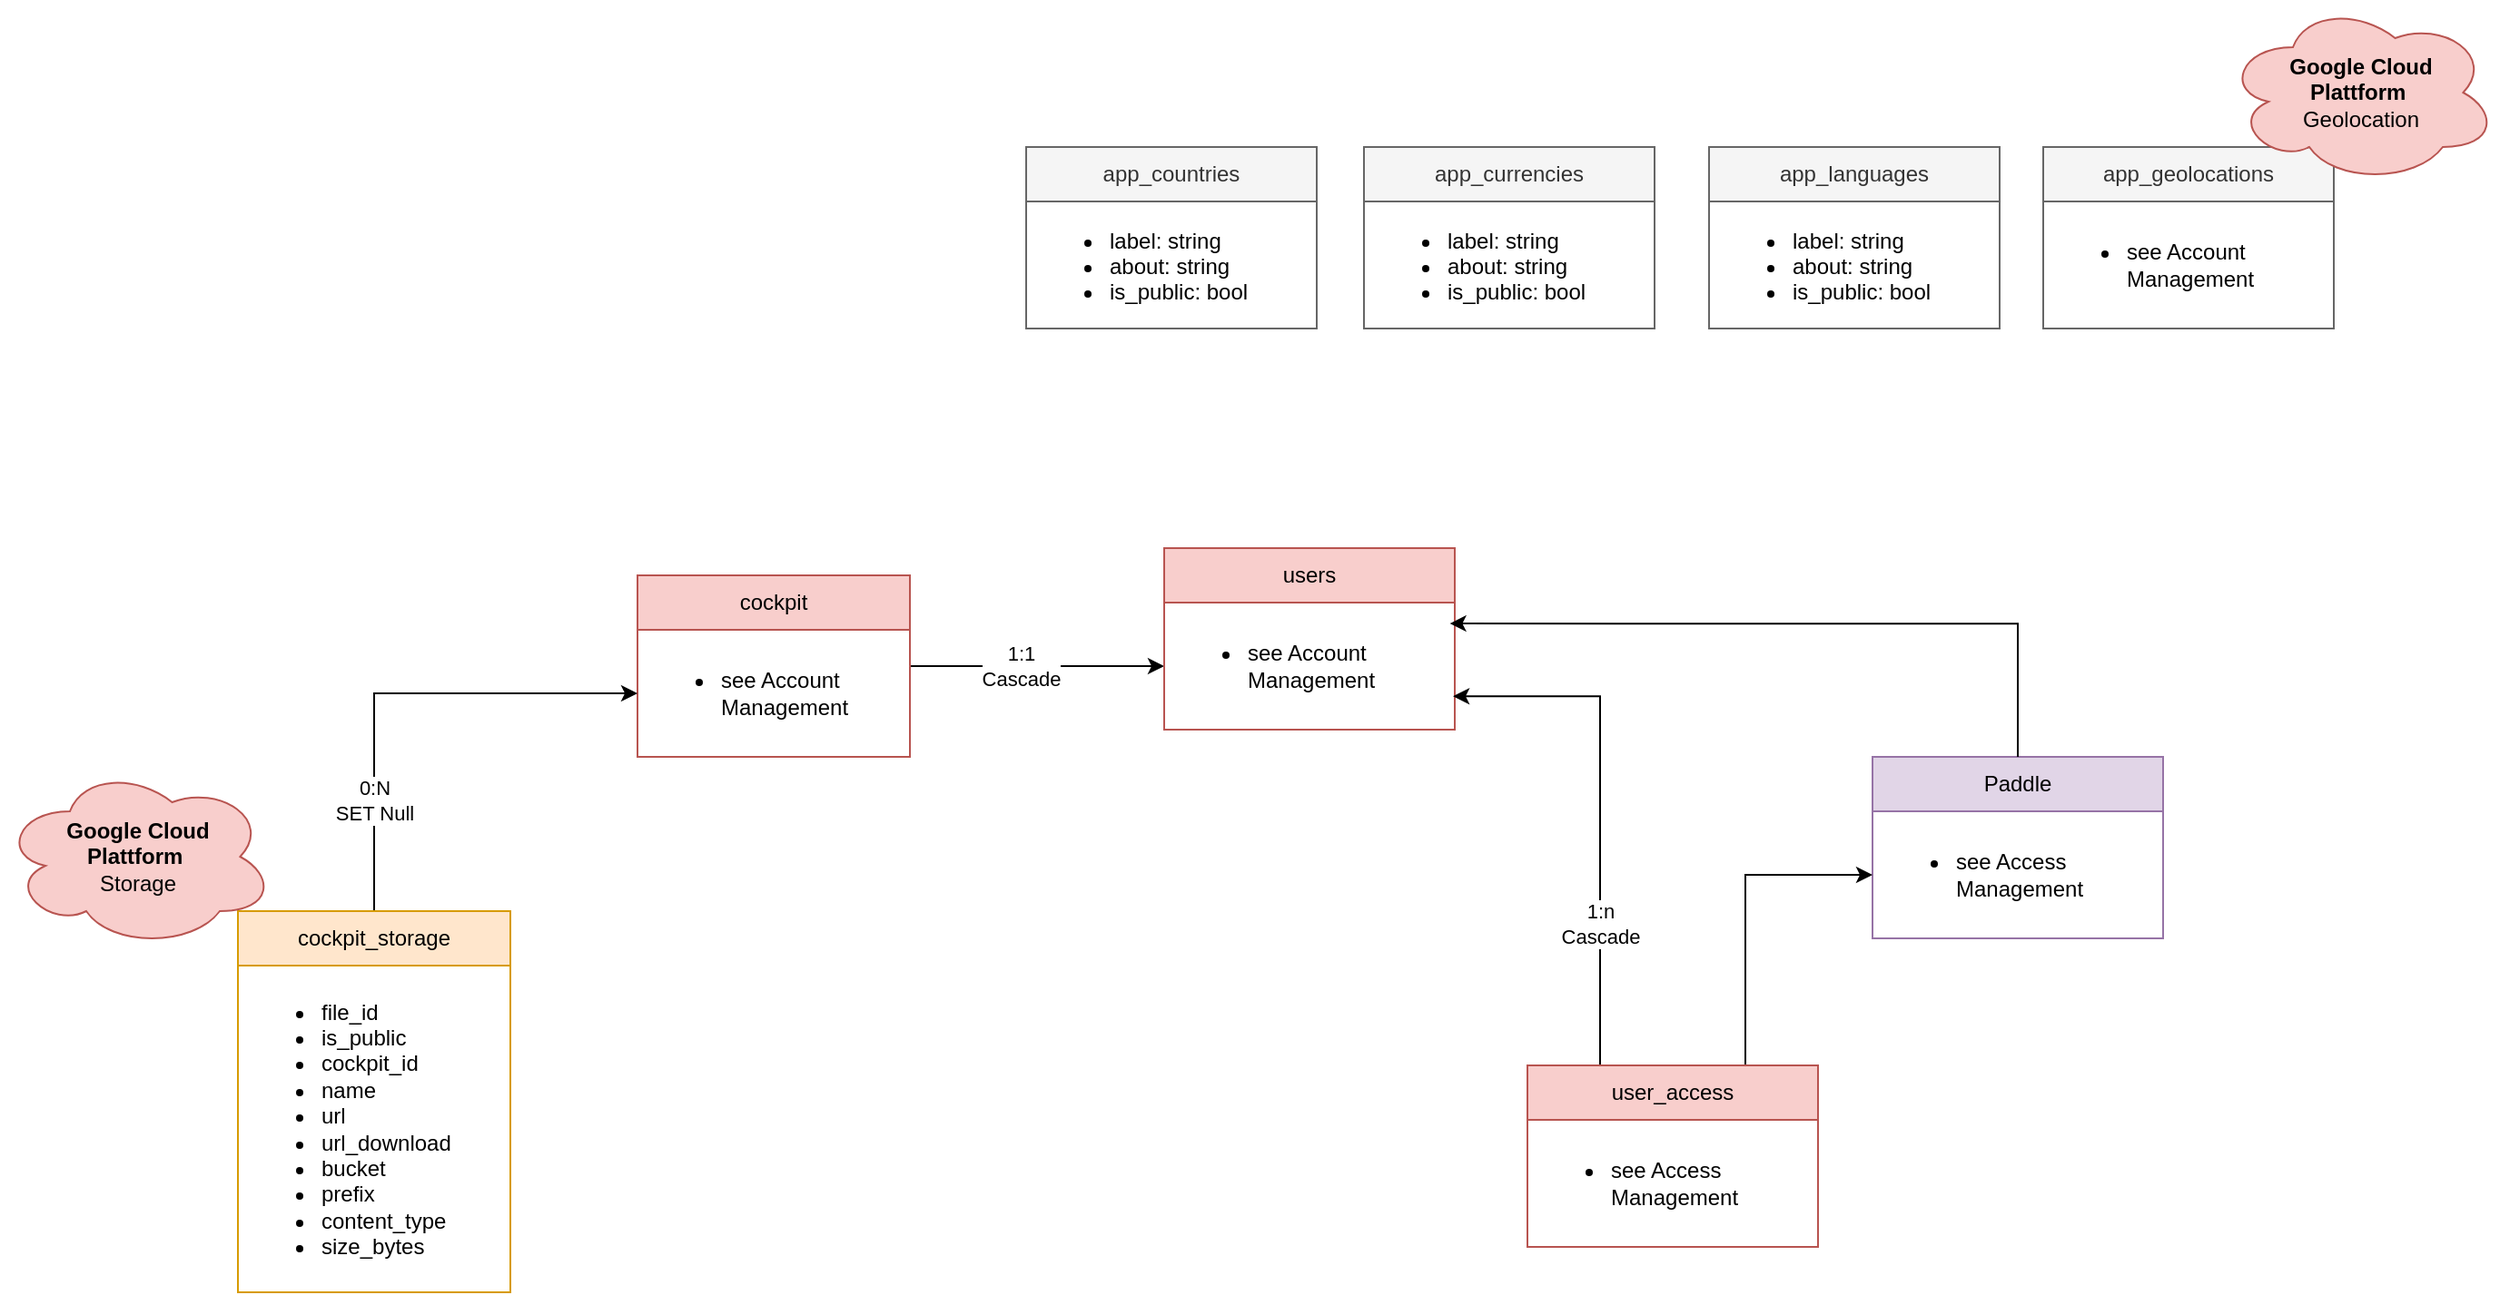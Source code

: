 <mxfile version="26.0.16" pages="3">
  <diagram name="DB Master" id="dPz5KMoW8V_xR3TWeA6C">
    <mxGraphModel dx="2049" dy="74" grid="1" gridSize="10" guides="1" tooltips="1" connect="1" arrows="1" fold="1" page="1" pageScale="1" pageWidth="827" pageHeight="1169" math="0" shadow="0">
      <root>
        <mxCell id="74hqWylh-zxrPBbAjgZU-0" />
        <mxCell id="74hqWylh-zxrPBbAjgZU-1" parent="74hqWylh-zxrPBbAjgZU-0" />
        <mxCell id="74hqWylh-zxrPBbAjgZU-2" style="edgeStyle=orthogonalEdgeStyle;rounded=0;orthogonalLoop=1;jettySize=auto;html=1;entryX=0;entryY=0.5;entryDx=0;entryDy=0;" edge="1" parent="74hqWylh-zxrPBbAjgZU-1" source="74hqWylh-zxrPBbAjgZU-4" target="74hqWylh-zxrPBbAjgZU-9">
          <mxGeometry relative="1" as="geometry" />
        </mxCell>
        <mxCell id="74hqWylh-zxrPBbAjgZU-3" value="1:1&lt;div&gt;Cascade&lt;/div&gt;" style="edgeLabel;html=1;align=center;verticalAlign=middle;resizable=0;points=[];" vertex="1" connectable="0" parent="74hqWylh-zxrPBbAjgZU-2">
          <mxGeometry x="-0.339" y="3" relative="1" as="geometry">
            <mxPoint x="14" y="3" as="offset" />
          </mxGeometry>
        </mxCell>
        <mxCell id="74hqWylh-zxrPBbAjgZU-4" value="cockpit" style="swimlane;fontStyle=0;childLayout=stackLayout;horizontal=1;startSize=30;horizontalStack=0;resizeParent=1;resizeParentMax=0;resizeLast=0;collapsible=1;marginBottom=0;whiteSpace=wrap;html=1;fillColor=#f8cecc;strokeColor=#b85450;" vertex="1" parent="74hqWylh-zxrPBbAjgZU-1">
          <mxGeometry x="630" y="1536" width="150" height="100" as="geometry" />
        </mxCell>
        <mxCell id="74hqWylh-zxrPBbAjgZU-5" value="&lt;ul&gt;&lt;li style=&quot;border-color: var(--border-color);&quot;&gt;see Account Management&lt;/li&gt;&lt;/ul&gt;" style="text;strokeColor=none;fillColor=none;align=left;verticalAlign=middle;spacingLeft=4;spacingRight=4;overflow=hidden;points=[[0,0.5],[1,0.5]];portConstraint=eastwest;rotatable=0;whiteSpace=wrap;html=1;" vertex="1" parent="74hqWylh-zxrPBbAjgZU-4">
          <mxGeometry y="30" width="150" height="70" as="geometry" />
        </mxCell>
        <mxCell id="74hqWylh-zxrPBbAjgZU-6" value="app_geolocations" style="swimlane;fontStyle=0;childLayout=stackLayout;horizontal=1;startSize=30;horizontalStack=0;resizeParent=1;resizeParentMax=0;resizeLast=0;collapsible=1;marginBottom=0;whiteSpace=wrap;html=1;fillColor=#f5f5f5;strokeColor=#666666;fontColor=#333333;" vertex="1" parent="74hqWylh-zxrPBbAjgZU-1">
          <mxGeometry x="1404" y="1300" width="160" height="100" as="geometry" />
        </mxCell>
        <mxCell id="74hqWylh-zxrPBbAjgZU-7" value="&lt;ul&gt;&lt;li style=&quot;border-color: var(--border-color);&quot;&gt;see Account Management&lt;/li&gt;&lt;/ul&gt;" style="text;strokeColor=none;fillColor=none;align=left;verticalAlign=middle;spacingLeft=4;spacingRight=4;overflow=hidden;points=[[0,0.5],[1,0.5]];portConstraint=eastwest;rotatable=0;whiteSpace=wrap;html=1;" vertex="1" parent="74hqWylh-zxrPBbAjgZU-6">
          <mxGeometry y="30" width="160" height="70" as="geometry" />
        </mxCell>
        <mxCell id="74hqWylh-zxrPBbAjgZU-8" value="users" style="swimlane;fontStyle=0;childLayout=stackLayout;horizontal=1;startSize=30;horizontalStack=0;resizeParent=1;resizeParentMax=0;resizeLast=0;collapsible=1;marginBottom=0;whiteSpace=wrap;html=1;fillColor=#f8cecc;strokeColor=#b85450;" vertex="1" parent="74hqWylh-zxrPBbAjgZU-1">
          <mxGeometry x="920" y="1521" width="160" height="100" as="geometry" />
        </mxCell>
        <mxCell id="74hqWylh-zxrPBbAjgZU-9" value="&lt;ul&gt;&lt;li style=&quot;border-color: var(--border-color);&quot;&gt;see Account Management&lt;/li&gt;&lt;/ul&gt;" style="text;strokeColor=none;fillColor=none;align=left;verticalAlign=middle;spacingLeft=4;spacingRight=4;overflow=hidden;points=[[0,0.5],[1,0.5]];portConstraint=eastwest;rotatable=0;whiteSpace=wrap;html=1;" vertex="1" parent="74hqWylh-zxrPBbAjgZU-8">
          <mxGeometry y="30" width="160" height="70" as="geometry" />
        </mxCell>
        <mxCell id="74hqWylh-zxrPBbAjgZU-10" style="edgeStyle=orthogonalEdgeStyle;rounded=0;orthogonalLoop=1;jettySize=auto;html=1;entryX=0;entryY=0.5;entryDx=0;entryDy=0;" edge="1" parent="74hqWylh-zxrPBbAjgZU-1" source="74hqWylh-zxrPBbAjgZU-12" target="74hqWylh-zxrPBbAjgZU-5">
          <mxGeometry relative="1" as="geometry" />
        </mxCell>
        <mxCell id="74hqWylh-zxrPBbAjgZU-11" value="0:N&lt;div&gt;SET Null&lt;/div&gt;" style="edgeLabel;html=1;align=center;verticalAlign=middle;resizable=0;points=[];" vertex="1" connectable="0" parent="74hqWylh-zxrPBbAjgZU-10">
          <mxGeometry x="-0.535" relative="1" as="geometry">
            <mxPoint as="offset" />
          </mxGeometry>
        </mxCell>
        <mxCell id="74hqWylh-zxrPBbAjgZU-12" value="cockpit_storage" style="swimlane;fontStyle=0;childLayout=stackLayout;horizontal=1;startSize=30;horizontalStack=0;resizeParent=1;resizeParentMax=0;resizeLast=0;collapsible=1;marginBottom=0;whiteSpace=wrap;html=1;fillColor=#ffe6cc;strokeColor=#d79b00;" vertex="1" parent="74hqWylh-zxrPBbAjgZU-1">
          <mxGeometry x="410" y="1721" width="150" height="210" as="geometry" />
        </mxCell>
        <mxCell id="74hqWylh-zxrPBbAjgZU-13" value="&lt;ul&gt;&lt;li style=&quot;border-color: var(--border-color);&quot;&gt;file_id&lt;/li&gt;&lt;li style=&quot;border-color: var(--border-color);&quot;&gt;is_public&lt;/li&gt;&lt;li style=&quot;border-color: var(--border-color);&quot;&gt;cockpit_id&lt;/li&gt;&lt;li style=&quot;border-color: var(--border-color);&quot;&gt;name&lt;/li&gt;&lt;li style=&quot;border-color: var(--border-color);&quot;&gt;url&lt;/li&gt;&lt;li style=&quot;border-color: var(--border-color);&quot;&gt;url_download&lt;/li&gt;&lt;li style=&quot;border-color: var(--border-color);&quot;&gt;bucket&lt;/li&gt;&lt;li style=&quot;border-color: var(--border-color);&quot;&gt;prefix&lt;/li&gt;&lt;li style=&quot;border-color: var(--border-color);&quot;&gt;content_type&lt;/li&gt;&lt;li style=&quot;border-color: var(--border-color);&quot;&gt;size_bytes&lt;/li&gt;&lt;/ul&gt;" style="text;strokeColor=none;fillColor=none;align=left;verticalAlign=middle;spacingLeft=4;spacingRight=4;overflow=hidden;points=[[0,0.5],[1,0.5]];portConstraint=eastwest;rotatable=0;whiteSpace=wrap;html=1;" vertex="1" parent="74hqWylh-zxrPBbAjgZU-12">
          <mxGeometry y="30" width="150" height="180" as="geometry" />
        </mxCell>
        <mxCell id="74hqWylh-zxrPBbAjgZU-14" value="app_currencies" style="swimlane;fontStyle=0;childLayout=stackLayout;horizontal=1;startSize=30;horizontalStack=0;resizeParent=1;resizeParentMax=0;resizeLast=0;collapsible=1;marginBottom=0;whiteSpace=wrap;html=1;fillColor=#f5f5f5;strokeColor=#666666;fontColor=#333333;" vertex="1" parent="74hqWylh-zxrPBbAjgZU-1">
          <mxGeometry x="1030" y="1300" width="160" height="100" as="geometry" />
        </mxCell>
        <mxCell id="74hqWylh-zxrPBbAjgZU-15" value="&lt;ul&gt;&lt;li style=&quot;border-color: var(--border-color);&quot;&gt;label: string&lt;/li&gt;&lt;li style=&quot;border-color: var(--border-color);&quot;&gt;about: string&lt;/li&gt;&lt;li style=&quot;border-color: var(--border-color);&quot;&gt;is_public: bool&lt;/li&gt;&lt;/ul&gt;" style="text;strokeColor=none;fillColor=none;align=left;verticalAlign=middle;spacingLeft=4;spacingRight=4;overflow=hidden;points=[[0,0.5],[1,0.5]];portConstraint=eastwest;rotatable=0;whiteSpace=wrap;html=1;" vertex="1" parent="74hqWylh-zxrPBbAjgZU-14">
          <mxGeometry y="30" width="160" height="70" as="geometry" />
        </mxCell>
        <mxCell id="74hqWylh-zxrPBbAjgZU-16" value="&lt;b&gt;Google Cloud&lt;/b&gt;&lt;div&gt;&lt;b&gt;Plattform&amp;nbsp;&lt;/b&gt;&lt;/div&gt;&lt;div&gt;Storage&lt;/div&gt;" style="ellipse;shape=cloud;whiteSpace=wrap;html=1;fillColor=#f8cecc;strokeColor=#b85450;" vertex="1" parent="74hqWylh-zxrPBbAjgZU-1">
          <mxGeometry x="280" y="1641" width="150" height="100" as="geometry" />
        </mxCell>
        <mxCell id="74hqWylh-zxrPBbAjgZU-17" value="&lt;b&gt;Google Cloud&lt;/b&gt;&lt;div&gt;&lt;b&gt;Plattform&amp;nbsp;&lt;/b&gt;&lt;/div&gt;&lt;div&gt;Geolocation&lt;/div&gt;" style="ellipse;shape=cloud;whiteSpace=wrap;html=1;fillColor=#f8cecc;strokeColor=#b85450;" vertex="1" parent="74hqWylh-zxrPBbAjgZU-1">
          <mxGeometry x="1504" y="1220" width="150" height="100" as="geometry" />
        </mxCell>
        <mxCell id="74hqWylh-zxrPBbAjgZU-18" value="Paddle" style="swimlane;fontStyle=0;childLayout=stackLayout;horizontal=1;startSize=30;horizontalStack=0;resizeParent=1;resizeParentMax=0;resizeLast=0;collapsible=1;marginBottom=0;whiteSpace=wrap;html=1;fillColor=#e1d5e7;strokeColor=#9673a6;" vertex="1" parent="74hqWylh-zxrPBbAjgZU-1">
          <mxGeometry x="1310" y="1636" width="160" height="100" as="geometry" />
        </mxCell>
        <mxCell id="74hqWylh-zxrPBbAjgZU-19" value="&lt;ul&gt;&lt;li style=&quot;border-color: var(--border-color);&quot;&gt;see Access Management&lt;/li&gt;&lt;/ul&gt;" style="text;strokeColor=none;fillColor=none;align=left;verticalAlign=middle;spacingLeft=4;spacingRight=4;overflow=hidden;points=[[0,0.5],[1,0.5]];portConstraint=eastwest;rotatable=0;whiteSpace=wrap;html=1;" vertex="1" parent="74hqWylh-zxrPBbAjgZU-18">
          <mxGeometry y="30" width="160" height="70" as="geometry" />
        </mxCell>
        <mxCell id="74hqWylh-zxrPBbAjgZU-20" style="edgeStyle=orthogonalEdgeStyle;rounded=0;orthogonalLoop=1;jettySize=auto;html=1;entryX=0.994;entryY=0.737;entryDx=0;entryDy=0;exitX=0.25;exitY=0;exitDx=0;exitDy=0;entryPerimeter=0;" edge="1" parent="74hqWylh-zxrPBbAjgZU-1" source="74hqWylh-zxrPBbAjgZU-23" target="74hqWylh-zxrPBbAjgZU-9">
          <mxGeometry relative="1" as="geometry" />
        </mxCell>
        <mxCell id="74hqWylh-zxrPBbAjgZU-21" value="1:n&lt;div&gt;Cascade&lt;/div&gt;" style="edgeLabel;html=1;align=center;verticalAlign=middle;resizable=0;points=[];" vertex="1" connectable="0" parent="74hqWylh-zxrPBbAjgZU-20">
          <mxGeometry x="-0.451" relative="1" as="geometry">
            <mxPoint as="offset" />
          </mxGeometry>
        </mxCell>
        <mxCell id="74hqWylh-zxrPBbAjgZU-22" style="edgeStyle=orthogonalEdgeStyle;rounded=0;orthogonalLoop=1;jettySize=auto;html=1;exitX=0.75;exitY=0;exitDx=0;exitDy=0;entryX=0;entryY=0.5;entryDx=0;entryDy=0;" edge="1" parent="74hqWylh-zxrPBbAjgZU-1" source="74hqWylh-zxrPBbAjgZU-23" target="74hqWylh-zxrPBbAjgZU-19">
          <mxGeometry relative="1" as="geometry" />
        </mxCell>
        <mxCell id="74hqWylh-zxrPBbAjgZU-23" value="user_access" style="swimlane;fontStyle=0;childLayout=stackLayout;horizontal=1;startSize=30;horizontalStack=0;resizeParent=1;resizeParentMax=0;resizeLast=0;collapsible=1;marginBottom=0;whiteSpace=wrap;html=1;fillColor=#f8cecc;strokeColor=#b85450;" vertex="1" parent="74hqWylh-zxrPBbAjgZU-1">
          <mxGeometry x="1120" y="1806" width="160" height="100" as="geometry" />
        </mxCell>
        <mxCell id="74hqWylh-zxrPBbAjgZU-24" value="&lt;ul&gt;&lt;li style=&quot;border-color: var(--border-color);&quot;&gt;see Access Management&lt;/li&gt;&lt;/ul&gt;" style="text;strokeColor=none;fillColor=none;align=left;verticalAlign=middle;spacingLeft=4;spacingRight=4;overflow=hidden;points=[[0,0.5],[1,0.5]];portConstraint=eastwest;rotatable=0;whiteSpace=wrap;html=1;" vertex="1" parent="74hqWylh-zxrPBbAjgZU-23">
          <mxGeometry y="30" width="160" height="70" as="geometry" />
        </mxCell>
        <mxCell id="74hqWylh-zxrPBbAjgZU-25" style="edgeStyle=orthogonalEdgeStyle;rounded=0;orthogonalLoop=1;jettySize=auto;html=1;entryX=0.983;entryY=0.165;entryDx=0;entryDy=0;entryPerimeter=0;exitX=0.5;exitY=0;exitDx=0;exitDy=0;" edge="1" parent="74hqWylh-zxrPBbAjgZU-1" source="74hqWylh-zxrPBbAjgZU-18" target="74hqWylh-zxrPBbAjgZU-9">
          <mxGeometry relative="1" as="geometry" />
        </mxCell>
        <mxCell id="1evpxQdyq4VOPbqH0fcU-0" value="app_languages" style="swimlane;fontStyle=0;childLayout=stackLayout;horizontal=1;startSize=30;horizontalStack=0;resizeParent=1;resizeParentMax=0;resizeLast=0;collapsible=1;marginBottom=0;whiteSpace=wrap;html=1;fillColor=#f5f5f5;strokeColor=#666666;fontColor=#333333;" vertex="1" parent="74hqWylh-zxrPBbAjgZU-1">
          <mxGeometry x="1220" y="1300" width="160" height="100" as="geometry" />
        </mxCell>
        <mxCell id="1evpxQdyq4VOPbqH0fcU-1" value="&lt;ul&gt;&lt;li style=&quot;border-color: var(--border-color);&quot;&gt;label: string&lt;/li&gt;&lt;li style=&quot;border-color: var(--border-color);&quot;&gt;about: string&lt;/li&gt;&lt;li style=&quot;border-color: var(--border-color);&quot;&gt;is_public: bool&lt;/li&gt;&lt;/ul&gt;" style="text;strokeColor=none;fillColor=none;align=left;verticalAlign=middle;spacingLeft=4;spacingRight=4;overflow=hidden;points=[[0,0.5],[1,0.5]];portConstraint=eastwest;rotatable=0;whiteSpace=wrap;html=1;" vertex="1" parent="1evpxQdyq4VOPbqH0fcU-0">
          <mxGeometry y="30" width="160" height="70" as="geometry" />
        </mxCell>
        <mxCell id="1evpxQdyq4VOPbqH0fcU-2" value="app_countries" style="swimlane;fontStyle=0;childLayout=stackLayout;horizontal=1;startSize=30;horizontalStack=0;resizeParent=1;resizeParentMax=0;resizeLast=0;collapsible=1;marginBottom=0;whiteSpace=wrap;html=1;fillColor=#f5f5f5;strokeColor=#666666;fontColor=#333333;" vertex="1" parent="74hqWylh-zxrPBbAjgZU-1">
          <mxGeometry x="844" y="1300" width="160" height="100" as="geometry" />
        </mxCell>
        <mxCell id="1evpxQdyq4VOPbqH0fcU-3" value="&lt;ul&gt;&lt;li style=&quot;border-color: var(--border-color);&quot;&gt;label: string&lt;/li&gt;&lt;li style=&quot;border-color: var(--border-color);&quot;&gt;about: string&lt;/li&gt;&lt;li style=&quot;border-color: var(--border-color);&quot;&gt;is_public: bool&lt;/li&gt;&lt;/ul&gt;" style="text;strokeColor=none;fillColor=none;align=left;verticalAlign=middle;spacingLeft=4;spacingRight=4;overflow=hidden;points=[[0,0.5],[1,0.5]];portConstraint=eastwest;rotatable=0;whiteSpace=wrap;html=1;" vertex="1" parent="1evpxQdyq4VOPbqH0fcU-2">
          <mxGeometry y="30" width="160" height="70" as="geometry" />
        </mxCell>
      </root>
    </mxGraphModel>
  </diagram>
  <diagram id="8nRyLST3Q0T1ff-46Uiq" name="DB MVP">
    <mxGraphModel dx="1621" dy="-658" grid="1" gridSize="10" guides="1" tooltips="1" connect="1" arrows="1" fold="1" page="1" pageScale="1" pageWidth="827" pageHeight="1169" math="0" shadow="0">
      <root>
        <mxCell id="0" />
        <mxCell id="1" parent="0" />
        <mxCell id="_SR3-goz8lWtDxLCiOdL-1" value="users" style="swimlane;fontStyle=0;childLayout=stackLayout;horizontal=1;startSize=30;horizontalStack=0;resizeParent=1;resizeParentMax=0;resizeLast=0;collapsible=1;marginBottom=0;whiteSpace=wrap;html=1;fillColor=#f8cecc;strokeColor=#b85450;" vertex="1" parent="1">
          <mxGeometry x="520" y="1260" width="160" height="100" as="geometry" />
        </mxCell>
        <mxCell id="_SR3-goz8lWtDxLCiOdL-2" value="&lt;ul&gt;&lt;li style=&quot;border-color: var(--border-color);&quot;&gt;see Account Management&lt;/li&gt;&lt;/ul&gt;" style="text;strokeColor=none;fillColor=none;align=left;verticalAlign=middle;spacingLeft=4;spacingRight=4;overflow=hidden;points=[[0,0.5],[1,0.5]];portConstraint=eastwest;rotatable=0;whiteSpace=wrap;html=1;" vertex="1" parent="_SR3-goz8lWtDxLCiOdL-1">
          <mxGeometry y="30" width="160" height="70" as="geometry" />
        </mxCell>
        <mxCell id="_SR3-goz8lWtDxLCiOdL-5" style="edgeStyle=orthogonalEdgeStyle;rounded=0;orthogonalLoop=1;jettySize=auto;html=1;entryX=0;entryY=0.5;entryDx=0;entryDy=0;" edge="1" parent="1" source="_SR3-goz8lWtDxLCiOdL-7" target="_SR3-goz8lWtDxLCiOdL-2">
          <mxGeometry relative="1" as="geometry">
            <mxPoint x="460" y="1310" as="targetPoint" />
          </mxGeometry>
        </mxCell>
        <mxCell id="_SR3-goz8lWtDxLCiOdL-6" value="1:1&lt;div&gt;Cascade&lt;/div&gt;" style="edgeLabel;html=1;align=center;verticalAlign=middle;resizable=0;points=[];" vertex="1" connectable="0" parent="_SR3-goz8lWtDxLCiOdL-5">
          <mxGeometry x="-0.339" y="3" relative="1" as="geometry">
            <mxPoint x="14" y="3" as="offset" />
          </mxGeometry>
        </mxCell>
        <mxCell id="_SR3-goz8lWtDxLCiOdL-7" value="cockpit" style="swimlane;fontStyle=0;childLayout=stackLayout;horizontal=1;startSize=30;horizontalStack=0;resizeParent=1;resizeParentMax=0;resizeLast=0;collapsible=1;marginBottom=0;whiteSpace=wrap;html=1;fillColor=#f8cecc;strokeColor=#b85450;" vertex="1" parent="1">
          <mxGeometry x="180" y="1275" width="150" height="100" as="geometry" />
        </mxCell>
        <mxCell id="_SR3-goz8lWtDxLCiOdL-8" value="&lt;ul&gt;&lt;li style=&quot;border-color: var(--border-color);&quot;&gt;see Account Management&lt;/li&gt;&lt;/ul&gt;" style="text;strokeColor=none;fillColor=none;align=left;verticalAlign=middle;spacingLeft=4;spacingRight=4;overflow=hidden;points=[[0,0.5],[1,0.5]];portConstraint=eastwest;rotatable=0;whiteSpace=wrap;html=1;" vertex="1" parent="_SR3-goz8lWtDxLCiOdL-7">
          <mxGeometry y="30" width="150" height="70" as="geometry" />
        </mxCell>
        <mxCell id="_SR3-goz8lWtDxLCiOdL-11" value="workspaces" style="swimlane;fontStyle=0;childLayout=stackLayout;horizontal=1;startSize=30;horizontalStack=0;resizeParent=1;resizeParentMax=0;resizeLast=0;collapsible=1;marginBottom=0;whiteSpace=wrap;html=1;fillColor=#d5e8d4;strokeColor=#82b366;" vertex="1" parent="1">
          <mxGeometry x="340" y="1490" width="180" height="200" as="geometry" />
        </mxCell>
        <mxCell id="_SR3-goz8lWtDxLCiOdL-12" value="&lt;ul&gt;&lt;li style=&quot;border-color: var(--border-color);&quot;&gt;cockpit_id&lt;/li&gt;&lt;li style=&quot;border-color: var(--border-color);&quot;&gt;user_id&lt;/li&gt;&lt;li style=&quot;border-color: var(--border-color);&quot;&gt;&lt;span style=&quot;background-color: transparent; color: light-dark(rgb(0, 0, 0), rgb(255, 255, 255));&quot;&gt;title&lt;/span&gt;&lt;/li&gt;&lt;li style=&quot;border-color: var(--border-color);&quot;&gt;about&lt;/li&gt;&lt;li style=&quot;border-color: var(--border-color);&quot;&gt;file_src: FILE_Link&lt;/li&gt;&lt;li style=&quot;border-color: var(--border-color);&quot;&gt;&lt;span style=&quot;background-color: transparent; color: light-dark(rgb(0, 0, 0), rgb(255, 255, 255));&quot;&gt;start_at&lt;/span&gt;&lt;/li&gt;&lt;li style=&quot;border-color: var(--border-color);&quot;&gt;end_at&lt;/li&gt;&lt;/ul&gt;" style="text;strokeColor=none;fillColor=none;align=left;verticalAlign=middle;spacingLeft=4;spacingRight=4;overflow=hidden;points=[[0,0.5],[1,0.5]];portConstraint=eastwest;rotatable=0;whiteSpace=wrap;html=1;" vertex="1" parent="_SR3-goz8lWtDxLCiOdL-11">
          <mxGeometry y="30" width="180" height="170" as="geometry" />
        </mxCell>
        <mxCell id="_SR3-goz8lWtDxLCiOdL-13" style="edgeStyle=orthogonalEdgeStyle;rounded=0;orthogonalLoop=1;jettySize=auto;html=1;entryX=0.495;entryY=0.997;entryDx=0;entryDy=0;entryPerimeter=0;exitX=0;exitY=0.5;exitDx=0;exitDy=0;" edge="1" parent="1" source="_SR3-goz8lWtDxLCiOdL-12" target="_SR3-goz8lWtDxLCiOdL-8">
          <mxGeometry relative="1" as="geometry">
            <mxPoint x="255" y="1510" as="sourcePoint" />
          </mxGeometry>
        </mxCell>
        <mxCell id="_SR3-goz8lWtDxLCiOdL-14" value="0:n&lt;div&gt;Set Null&lt;/div&gt;" style="edgeLabel;html=1;align=center;verticalAlign=middle;resizable=0;points=[];" vertex="1" connectable="0" parent="_SR3-goz8lWtDxLCiOdL-13">
          <mxGeometry x="-0.129" y="-2" relative="1" as="geometry">
            <mxPoint x="-2" y="1" as="offset" />
          </mxGeometry>
        </mxCell>
        <mxCell id="_SR3-goz8lWtDxLCiOdL-19" style="edgeStyle=orthogonalEdgeStyle;rounded=0;orthogonalLoop=1;jettySize=auto;html=1;entryX=0.495;entryY=1;entryDx=0;entryDy=0;entryPerimeter=0;exitX=0.5;exitY=0;exitDx=0;exitDy=0;" edge="1" parent="1" source="_SR3-goz8lWtDxLCiOdL-11" target="_SR3-goz8lWtDxLCiOdL-2">
          <mxGeometry relative="1" as="geometry" />
        </mxCell>
        <mxCell id="_SR3-goz8lWtDxLCiOdL-20" value="0:n&lt;div&gt;Set Null&lt;/div&gt;" style="edgeLabel;html=1;align=center;verticalAlign=middle;resizable=0;points=[];" vertex="1" connectable="0" parent="_SR3-goz8lWtDxLCiOdL-19">
          <mxGeometry x="-0.057" relative="1" as="geometry">
            <mxPoint as="offset" />
          </mxGeometry>
        </mxCell>
        <mxCell id="_SR3-goz8lWtDxLCiOdL-27" value="microlearning_skills" style="swimlane;fontStyle=0;childLayout=stackLayout;horizontal=1;startSize=30;horizontalStack=0;resizeParent=1;resizeParentMax=0;resizeLast=0;collapsible=1;marginBottom=0;whiteSpace=wrap;html=1;fillColor=#ffe6cc;strokeColor=#d79b00;" vertex="1" parent="1">
          <mxGeometry x="940" y="2310" width="200" height="220" as="geometry" />
        </mxCell>
        <mxCell id="_SR3-goz8lWtDxLCiOdL-34" style="edgeStyle=orthogonalEdgeStyle;rounded=0;orthogonalLoop=1;jettySize=auto;html=1;entryX=0;entryY=0.5;entryDx=0;entryDy=0;" edge="1" parent="1" source="_SR3-goz8lWtDxLCiOdL-36" target="_SR3-goz8lWtDxLCiOdL-8">
          <mxGeometry relative="1" as="geometry">
            <mxPoint x="79.5" y="1260" as="targetPoint" />
          </mxGeometry>
        </mxCell>
        <mxCell id="_SR3-goz8lWtDxLCiOdL-35" value="0:N&lt;div&gt;SET Null&lt;/div&gt;" style="edgeLabel;html=1;align=center;verticalAlign=middle;resizable=0;points=[];" vertex="1" connectable="0" parent="_SR3-goz8lWtDxLCiOdL-34">
          <mxGeometry x="-0.535" relative="1" as="geometry">
            <mxPoint x="79" as="offset" />
          </mxGeometry>
        </mxCell>
        <mxCell id="_SR3-goz8lWtDxLCiOdL-36" value="cockpit_storage" style="swimlane;fontStyle=0;childLayout=stackLayout;horizontal=1;startSize=30;horizontalStack=0;resizeParent=1;resizeParentMax=0;resizeLast=0;collapsible=1;marginBottom=0;whiteSpace=wrap;html=1;fillColor=#f8cecc;strokeColor=#b85450;" vertex="1" parent="1">
          <mxGeometry x="-130" y="1380" width="150" height="210" as="geometry" />
        </mxCell>
        <mxCell id="_SR3-goz8lWtDxLCiOdL-37" value="&lt;ul&gt;&lt;li style=&quot;border-color: var(--border-color);&quot;&gt;file_id&lt;/li&gt;&lt;li style=&quot;border-color: var(--border-color);&quot;&gt;is_public&lt;/li&gt;&lt;li style=&quot;border-color: var(--border-color);&quot;&gt;cockpit_id&lt;/li&gt;&lt;li style=&quot;border-color: var(--border-color);&quot;&gt;name&lt;/li&gt;&lt;li style=&quot;border-color: var(--border-color);&quot;&gt;url&lt;/li&gt;&lt;li style=&quot;border-color: var(--border-color);&quot;&gt;url_download&lt;/li&gt;&lt;li style=&quot;border-color: var(--border-color);&quot;&gt;bucket&lt;/li&gt;&lt;li style=&quot;border-color: var(--border-color);&quot;&gt;prefix&lt;/li&gt;&lt;li style=&quot;border-color: var(--border-color);&quot;&gt;content_type&lt;/li&gt;&lt;li style=&quot;border-color: var(--border-color);&quot;&gt;size_bytes&lt;/li&gt;&lt;/ul&gt;" style="text;strokeColor=none;fillColor=none;align=left;verticalAlign=middle;spacingLeft=4;spacingRight=4;overflow=hidden;points=[[0,0.5],[1,0.5]];portConstraint=eastwest;rotatable=0;whiteSpace=wrap;html=1;" vertex="1" parent="_SR3-goz8lWtDxLCiOdL-36">
          <mxGeometry y="30" width="150" height="180" as="geometry" />
        </mxCell>
        <mxCell id="_SR3-goz8lWtDxLCiOdL-38" value="&lt;b&gt;Google Cloud&lt;/b&gt;&lt;div&gt;&lt;b&gt;Plattform&amp;nbsp;&lt;/b&gt;&lt;/div&gt;&lt;div&gt;Storage&lt;/div&gt;" style="ellipse;shape=cloud;whiteSpace=wrap;html=1;fillColor=#f8cecc;strokeColor=#b85450;" vertex="1" parent="1">
          <mxGeometry x="-260" y="1310" width="150" height="100" as="geometry" />
        </mxCell>
        <mxCell id="_SR3-goz8lWtDxLCiOdL-40" style="edgeStyle=orthogonalEdgeStyle;rounded=0;orthogonalLoop=1;jettySize=auto;html=1;entryX=1;entryY=0.5;entryDx=0;entryDy=0;" edge="1" parent="1" source="_SR3-goz8lWtDxLCiOdL-42" target="_SR3-goz8lWtDxLCiOdL-12">
          <mxGeometry relative="1" as="geometry" />
        </mxCell>
        <mxCell id="_SR3-goz8lWtDxLCiOdL-41" value="1:n&lt;div&gt;Cascade&lt;/div&gt;" style="edgeLabel;html=1;align=center;verticalAlign=middle;resizable=0;points=[];" vertex="1" connectable="0" parent="_SR3-goz8lWtDxLCiOdL-40">
          <mxGeometry x="-0.077" relative="1" as="geometry">
            <mxPoint as="offset" />
          </mxGeometry>
        </mxCell>
        <mxCell id="_SR3-goz8lWtDxLCiOdL-42" value="workspace_notes" style="swimlane;fontStyle=0;childLayout=stackLayout;horizontal=1;startSize=30;horizontalStack=0;resizeParent=1;resizeParentMax=0;resizeLast=0;collapsible=1;marginBottom=0;whiteSpace=wrap;html=1;fillColor=#d5e8d4;strokeColor=#82b366;" vertex="1" parent="1">
          <mxGeometry x="650" y="1770" width="160" height="150" as="geometry" />
        </mxCell>
        <mxCell id="_SR3-goz8lWtDxLCiOdL-43" value="&lt;ul&gt;&lt;li style=&quot;border-color: var(--border-color);&quot;&gt;workspace_id: FK&lt;/li&gt;&lt;li style=&quot;border-color: var(--border-color);&quot;&gt;title&lt;/li&gt;&lt;li style=&quot;border-color: var(--border-color);&quot;&gt;content&lt;/li&gt;&lt;/ul&gt;" style="text;strokeColor=none;fillColor=none;align=left;verticalAlign=middle;spacingLeft=4;spacingRight=4;overflow=hidden;points=[[0,0.5],[1,0.5]];portConstraint=eastwest;rotatable=0;whiteSpace=wrap;html=1;" vertex="1" parent="_SR3-goz8lWtDxLCiOdL-42">
          <mxGeometry y="30" width="160" height="120" as="geometry" />
        </mxCell>
        <mxCell id="_SR3-goz8lWtDxLCiOdL-48" value="Roles" style="rounded=0;whiteSpace=wrap;html=1;verticalAlign=top;fillColor=#f5f5f5;fontColor=#333333;strokeColor=#666666;fontStyle=1" vertex="1" parent="1">
          <mxGeometry x="-690" y="1250" width="320" height="230" as="geometry" />
        </mxCell>
        <mxCell id="_SR3-goz8lWtDxLCiOdL-49" value="Workspaces" style="rounded=0;whiteSpace=wrap;html=1;verticalAlign=top;" vertex="1" parent="1">
          <mxGeometry x="-670" y="1290" width="280" height="170" as="geometry" />
        </mxCell>
        <mxCell id="_SR3-goz8lWtDxLCiOdL-50" value="Users" style="rounded=0;whiteSpace=wrap;html=1;verticalAlign=top;" vertex="1" parent="1">
          <mxGeometry x="-650" y="1330" width="240" height="110" as="geometry" />
        </mxCell>
        <mxCell id="_SR3-goz8lWtDxLCiOdL-51" value="Microlearnings" style="rounded=0;whiteSpace=wrap;html=1;verticalAlign=top;" vertex="1" parent="1">
          <mxGeometry x="-630" y="1370" width="200" height="50" as="geometry" />
        </mxCell>
        <mxCell id="_SR3-goz8lWtDxLCiOdL-52" style="edgeStyle=orthogonalEdgeStyle;rounded=0;orthogonalLoop=1;jettySize=auto;html=1;entryX=0.498;entryY=1.004;entryDx=0;entryDy=0;exitX=0.5;exitY=0;exitDx=0;exitDy=0;entryPerimeter=0;" edge="1" parent="1" source="_SR3-goz8lWtDxLCiOdL-54" target="_SR3-goz8lWtDxLCiOdL-12">
          <mxGeometry relative="1" as="geometry" />
        </mxCell>
        <mxCell id="_SR3-goz8lWtDxLCiOdL-53" value="0:n&lt;div&gt;Cascade&lt;/div&gt;" style="edgeLabel;html=1;align=center;verticalAlign=middle;resizable=0;points=[];" vertex="1" connectable="0" parent="_SR3-goz8lWtDxLCiOdL-52">
          <mxGeometry x="-0.578" relative="1" as="geometry">
            <mxPoint y="-28" as="offset" />
          </mxGeometry>
        </mxCell>
        <mxCell id="_SR3-goz8lWtDxLCiOdL-54" value="workspace_tags" style="swimlane;fontStyle=0;childLayout=stackLayout;horizontal=1;startSize=30;horizontalStack=0;resizeParent=1;resizeParentMax=0;resizeLast=0;collapsible=1;marginBottom=0;whiteSpace=wrap;html=1;fillColor=#d5e8d4;strokeColor=#82b366;" vertex="1" parent="1">
          <mxGeometry x="340" y="1790" width="180" height="150" as="geometry" />
        </mxCell>
        <mxCell id="_SR3-goz8lWtDxLCiOdL-55" value="&lt;ul&gt;&lt;li style=&quot;border-color: var(--border-color);&quot;&gt;workspace_id: FK&lt;/li&gt;&lt;li style=&quot;border-color: var(--border-color);&quot;&gt;&lt;span style=&quot;background-color: transparent; color: light-dark(rgb(0, 0, 0), rgb(255, 255, 255));&quot;&gt;label&lt;/span&gt;&lt;/li&gt;&lt;li style=&quot;border-color: var(--border-color);&quot;&gt;definition&lt;/li&gt;&lt;li style=&quot;border-color: var(--border-color);&quot;&gt;seo_vector&lt;/li&gt;&lt;/ul&gt;" style="text;strokeColor=none;fillColor=none;align=left;verticalAlign=middle;spacingLeft=4;spacingRight=4;overflow=hidden;points=[[0,0.5],[1,0.5]];portConstraint=eastwest;rotatable=0;whiteSpace=wrap;html=1;" vertex="1" parent="_SR3-goz8lWtDxLCiOdL-54">
          <mxGeometry y="30" width="180" height="120" as="geometry" />
        </mxCell>
        <mxCell id="_SR3-goz8lWtDxLCiOdL-56" value="workspace_note_tags" style="swimlane;fontStyle=0;childLayout=stackLayout;horizontal=1;startSize=30;horizontalStack=0;resizeParent=1;resizeParentMax=0;resizeLast=0;collapsible=1;marginBottom=0;whiteSpace=wrap;html=1;fillColor=#d5e8d4;strokeColor=#82b366;" vertex="1" parent="1">
          <mxGeometry x="500" y="2030" width="160" height="150" as="geometry" />
        </mxCell>
        <mxCell id="_SR3-goz8lWtDxLCiOdL-57" value="&lt;ul&gt;&lt;li style=&quot;border-color: var(--border-color);&quot;&gt;note_id: FK&lt;/li&gt;&lt;li style=&quot;border-color: var(--border-color);&quot;&gt;tag_id: FK&lt;/li&gt;&lt;/ul&gt;" style="text;strokeColor=none;fillColor=none;align=left;verticalAlign=middle;spacingLeft=4;spacingRight=4;overflow=hidden;points=[[0,0.5],[1,0.5]];portConstraint=eastwest;rotatable=0;whiteSpace=wrap;html=1;" vertex="1" parent="_SR3-goz8lWtDxLCiOdL-56">
          <mxGeometry y="30" width="160" height="120" as="geometry" />
        </mxCell>
        <mxCell id="_SR3-goz8lWtDxLCiOdL-58" style="edgeStyle=orthogonalEdgeStyle;rounded=0;orthogonalLoop=1;jettySize=auto;html=1;entryX=0.533;entryY=0.992;entryDx=0;entryDy=0;entryPerimeter=0;exitX=1;exitY=0.5;exitDx=0;exitDy=0;" edge="1" parent="1" source="_SR3-goz8lWtDxLCiOdL-57" target="_SR3-goz8lWtDxLCiOdL-43">
          <mxGeometry relative="1" as="geometry" />
        </mxCell>
        <mxCell id="_SR3-goz8lWtDxLCiOdL-59" value="1:n&lt;div&gt;Cascade&lt;/div&gt;" style="edgeLabel;html=1;align=center;verticalAlign=middle;resizable=0;points=[];" vertex="1" connectable="0" parent="_SR3-goz8lWtDxLCiOdL-58">
          <mxGeometry x="0.544" relative="1" as="geometry">
            <mxPoint as="offset" />
          </mxGeometry>
        </mxCell>
        <mxCell id="_SR3-goz8lWtDxLCiOdL-60" style="edgeStyle=orthogonalEdgeStyle;rounded=0;orthogonalLoop=1;jettySize=auto;html=1;entryX=0.478;entryY=0.998;entryDx=0;entryDy=0;entryPerimeter=0;" edge="1" parent="1" source="_SR3-goz8lWtDxLCiOdL-57" target="_SR3-goz8lWtDxLCiOdL-55">
          <mxGeometry relative="1" as="geometry" />
        </mxCell>
        <mxCell id="_SR3-goz8lWtDxLCiOdL-61" value="1:n&lt;div&gt;Cascade&lt;/div&gt;" style="edgeLabel;html=1;align=center;verticalAlign=middle;resizable=0;points=[];" vertex="1" connectable="0" parent="_SR3-goz8lWtDxLCiOdL-60">
          <mxGeometry x="0.471" y="-1" relative="1" as="geometry">
            <mxPoint as="offset" />
          </mxGeometry>
        </mxCell>
        <mxCell id="_SR3-goz8lWtDxLCiOdL-62" value="Tags" style="rounded=0;whiteSpace=wrap;html=1;verticalAlign=top;" vertex="1" parent="1">
          <mxGeometry x="-610" y="1400" width="160" height="30" as="geometry" />
        </mxCell>
      </root>
    </mxGraphModel>
  </diagram>
  <diagram id="Bav2oq8mXFuTR9LEcAUd" name="DB User Old">
    <mxGraphModel grid="1" page="1" gridSize="10" guides="1" tooltips="1" connect="1" arrows="1" fold="1" pageScale="1" pageWidth="827" pageHeight="1169" math="0" shadow="0">
      <root>
        <mxCell id="0" />
        <mxCell id="1" parent="0" />
        <mxCell id="sU1fbE2utv6_2j83VaA3-84" value="users" style="swimlane;fontStyle=0;childLayout=stackLayout;horizontal=1;startSize=30;horizontalStack=0;resizeParent=1;resizeParentMax=0;resizeLast=0;collapsible=1;marginBottom=0;whiteSpace=wrap;html=1;fillColor=#f8cecc;strokeColor=#b85450;" parent="1" vertex="1">
          <mxGeometry x="520" y="1260" width="160" height="100" as="geometry" />
        </mxCell>
        <mxCell id="sU1fbE2utv6_2j83VaA3-85" value="&lt;ul&gt;&lt;li style=&quot;border-color: var(--border-color);&quot;&gt;see Account Management&lt;/li&gt;&lt;/ul&gt;" style="text;strokeColor=none;fillColor=none;align=left;verticalAlign=middle;spacingLeft=4;spacingRight=4;overflow=hidden;points=[[0,0.5],[1,0.5]];portConstraint=eastwest;rotatable=0;whiteSpace=wrap;html=1;" parent="sU1fbE2utv6_2j83VaA3-84" vertex="1">
          <mxGeometry y="30" width="160" height="70" as="geometry" />
        </mxCell>
        <mxCell id="3sAS_JeePAVg-UFChU_B-1" value="role_workspace_users" style="swimlane;fontStyle=0;childLayout=stackLayout;horizontal=1;startSize=30;horizontalStack=0;resizeParent=1;resizeParentMax=0;resizeLast=0;collapsible=1;marginBottom=0;whiteSpace=wrap;html=1;fillColor=#d5e8d4;strokeColor=#82b366;" vertex="1" parent="1">
          <mxGeometry x="510" y="1700" width="180" height="150" as="geometry" />
        </mxCell>
        <mxCell id="3sAS_JeePAVg-UFChU_B-2" value="&lt;ul&gt;&lt;li style=&quot;border-color: var(--border-color);&quot;&gt;workspace_role_id: FK&lt;/li&gt;&lt;li style=&quot;border-color: var(--border-color);&quot;&gt;user_id: FK&lt;/li&gt;&lt;li style=&quot;border-color: var(--border-color);&quot;&gt;&lt;span style=&quot;background-color: transparent; color: light-dark(rgb(0, 0, 0), rgb(255, 255, 255));&quot;&gt;start_date&lt;/span&gt;&lt;/li&gt;&lt;li style=&quot;border-color: var(--border-color);&quot;&gt;end_date&lt;/li&gt;&lt;/ul&gt;" style="text;strokeColor=none;fillColor=none;align=left;verticalAlign=middle;spacingLeft=4;spacingRight=4;overflow=hidden;points=[[0,0.5],[1,0.5]];portConstraint=eastwest;rotatable=0;whiteSpace=wrap;html=1;" vertex="1" parent="3sAS_JeePAVg-UFChU_B-1">
          <mxGeometry y="30" width="180" height="120" as="geometry" />
        </mxCell>
        <mxCell id="oRfJ8TiseFe8no7_zZKh-1" style="edgeStyle=orthogonalEdgeStyle;rounded=0;orthogonalLoop=1;jettySize=auto;html=1;entryX=0;entryY=0.5;entryDx=0;entryDy=0;" edge="1" parent="1" source="oRfJ8TiseFe8no7_zZKh-3" target="sU1fbE2utv6_2j83VaA3-85">
          <mxGeometry relative="1" as="geometry">
            <mxPoint x="460" y="1310" as="targetPoint" />
          </mxGeometry>
        </mxCell>
        <mxCell id="oRfJ8TiseFe8no7_zZKh-2" value="1:1&lt;div&gt;Cascade&lt;/div&gt;" style="edgeLabel;html=1;align=center;verticalAlign=middle;resizable=0;points=[];" vertex="1" connectable="0" parent="oRfJ8TiseFe8no7_zZKh-1">
          <mxGeometry x="-0.339" y="3" relative="1" as="geometry">
            <mxPoint x="14" y="3" as="offset" />
          </mxGeometry>
        </mxCell>
        <mxCell id="oRfJ8TiseFe8no7_zZKh-3" value="cockpit" style="swimlane;fontStyle=0;childLayout=stackLayout;horizontal=1;startSize=30;horizontalStack=0;resizeParent=1;resizeParentMax=0;resizeLast=0;collapsible=1;marginBottom=0;whiteSpace=wrap;html=1;fillColor=#f8cecc;strokeColor=#b85450;" vertex="1" parent="1">
          <mxGeometry x="180" y="1275" width="150" height="100" as="geometry" />
        </mxCell>
        <mxCell id="oRfJ8TiseFe8no7_zZKh-4" value="&lt;ul&gt;&lt;li style=&quot;border-color: var(--border-color);&quot;&gt;see Account Management&lt;/li&gt;&lt;/ul&gt;" style="text;strokeColor=none;fillColor=none;align=left;verticalAlign=middle;spacingLeft=4;spacingRight=4;overflow=hidden;points=[[0,0.5],[1,0.5]];portConstraint=eastwest;rotatable=0;whiteSpace=wrap;html=1;" vertex="1" parent="oRfJ8TiseFe8no7_zZKh-3">
          <mxGeometry y="30" width="150" height="70" as="geometry" />
        </mxCell>
        <mxCell id="oRfJ8TiseFe8no7_zZKh-5" value="cockpit_workspaces" style="swimlane;fontStyle=0;childLayout=stackLayout;horizontal=1;startSize=30;horizontalStack=0;resizeParent=1;resizeParentMax=0;resizeLast=0;collapsible=1;marginBottom=0;whiteSpace=wrap;html=1;fillColor=#ffe6cc;strokeColor=#d79b00;" vertex="1" parent="1">
          <mxGeometry x="175" y="1470" width="160" height="100" as="geometry" />
        </mxCell>
        <mxCell id="oRfJ8TiseFe8no7_zZKh-6" value="&lt;ul&gt;&lt;li style=&quot;border-color: var(--border-color);&quot;&gt;cockpit_id: FK&lt;/li&gt;&lt;li style=&quot;border-color: var(--border-color);&quot;&gt;title&lt;/li&gt;&lt;li style=&quot;border-color: var(--border-color);&quot;&gt;about&lt;/li&gt;&lt;/ul&gt;" style="text;strokeColor=none;fillColor=none;align=left;verticalAlign=middle;spacingLeft=4;spacingRight=4;overflow=hidden;points=[[0,0.5],[1,0.5]];portConstraint=eastwest;rotatable=0;whiteSpace=wrap;html=1;" vertex="1" parent="oRfJ8TiseFe8no7_zZKh-5">
          <mxGeometry y="30" width="160" height="70" as="geometry" />
        </mxCell>
        <mxCell id="oRfJ8TiseFe8no7_zZKh-7" value="role_workspaces" style="swimlane;fontStyle=0;childLayout=stackLayout;horizontal=1;startSize=30;horizontalStack=0;resizeParent=1;resizeParentMax=0;resizeLast=0;collapsible=1;marginBottom=0;whiteSpace=wrap;html=1;fillColor=#d5e8d4;strokeColor=#82b366;" vertex="1" parent="1">
          <mxGeometry x="70" y="1675" width="160" height="200" as="geometry" />
        </mxCell>
        <mxCell id="oRfJ8TiseFe8no7_zZKh-8" value="&lt;ul&gt;&lt;li style=&quot;border-color: var(--border-color);&quot;&gt;role_id&lt;/li&gt;&lt;li style=&quot;border-color: var(--border-color);&quot;&gt;workspace_id: FK&lt;/li&gt;&lt;li style=&quot;border-color: var(--border-color);&quot;&gt;about&lt;/li&gt;&lt;li style=&quot;border-color: var(--border-color);&quot;&gt;file_src: FILE_Link&lt;/li&gt;&lt;/ul&gt;&lt;ul&gt;&lt;li style=&quot;border-color: var(--border-color);&quot;&gt;responsibilities&lt;/li&gt;&lt;li style=&quot;border-color: var(--border-color);&quot;&gt;requirements&lt;/li&gt;&lt;/ul&gt;" style="text;strokeColor=none;fillColor=none;align=left;verticalAlign=middle;spacingLeft=4;spacingRight=4;overflow=hidden;points=[[0,0.5],[1,0.5]];portConstraint=eastwest;rotatable=0;whiteSpace=wrap;html=1;" vertex="1" parent="oRfJ8TiseFe8no7_zZKh-7">
          <mxGeometry y="30" width="160" height="170" as="geometry" />
        </mxCell>
        <mxCell id="oRfJ8TiseFe8no7_zZKh-11" style="edgeStyle=orthogonalEdgeStyle;rounded=0;orthogonalLoop=1;jettySize=auto;html=1;entryX=0.495;entryY=0.997;entryDx=0;entryDy=0;entryPerimeter=0;" edge="1" parent="1" source="oRfJ8TiseFe8no7_zZKh-5" target="oRfJ8TiseFe8no7_zZKh-4">
          <mxGeometry relative="1" as="geometry" />
        </mxCell>
        <mxCell id="oRfJ8TiseFe8no7_zZKh-12" value="0:n&lt;div&gt;Cascade&lt;/div&gt;" style="edgeLabel;html=1;align=center;verticalAlign=middle;resizable=0;points=[];" vertex="1" connectable="0" parent="oRfJ8TiseFe8no7_zZKh-11">
          <mxGeometry x="-0.129" y="-2" relative="1" as="geometry">
            <mxPoint x="-2" y="1" as="offset" />
          </mxGeometry>
        </mxCell>
        <mxCell id="oRfJ8TiseFe8no7_zZKh-13" style="edgeStyle=orthogonalEdgeStyle;rounded=0;orthogonalLoop=1;jettySize=auto;html=1;exitX=0.5;exitY=0;exitDx=0;exitDy=0;dashed=1;" edge="1" parent="1" source="oRfJ8TiseFe8no7_zZKh-7">
          <mxGeometry relative="1" as="geometry">
            <mxPoint x="255" y="1570" as="targetPoint" />
          </mxGeometry>
        </mxCell>
        <mxCell id="oRfJ8TiseFe8no7_zZKh-14" value="0:n&lt;div&gt;Set Null&lt;/div&gt;" style="edgeLabel;html=1;align=center;verticalAlign=middle;resizable=0;points=[];" vertex="1" connectable="0" parent="oRfJ8TiseFe8no7_zZKh-13">
          <mxGeometry x="-0.097" relative="1" as="geometry">
            <mxPoint as="offset" />
          </mxGeometry>
        </mxCell>
        <mxCell id="oRfJ8TiseFe8no7_zZKh-17" style="edgeStyle=orthogonalEdgeStyle;rounded=0;orthogonalLoop=1;jettySize=auto;html=1;entryX=1;entryY=0.5;entryDx=0;entryDy=0;" edge="1" parent="1" source="3sAS_JeePAVg-UFChU_B-2" target="oRfJ8TiseFe8no7_zZKh-8">
          <mxGeometry relative="1" as="geometry" />
        </mxCell>
        <mxCell id="oRfJ8TiseFe8no7_zZKh-18" value="1:n&lt;div&gt;Restrict&lt;/div&gt;" style="edgeLabel;html=1;align=center;verticalAlign=middle;resizable=0;points=[];" vertex="1" connectable="0" parent="oRfJ8TiseFe8no7_zZKh-17">
          <mxGeometry x="-0.077" y="-1" relative="1" as="geometry">
            <mxPoint y="1" as="offset" />
          </mxGeometry>
        </mxCell>
        <mxCell id="oRfJ8TiseFe8no7_zZKh-21" style="edgeStyle=orthogonalEdgeStyle;rounded=0;orthogonalLoop=1;jettySize=auto;html=1;entryX=0.495;entryY=1;entryDx=0;entryDy=0;entryPerimeter=0;" edge="1" parent="1" source="3sAS_JeePAVg-UFChU_B-1" target="sU1fbE2utv6_2j83VaA3-85">
          <mxGeometry relative="1" as="geometry" />
        </mxCell>
        <mxCell id="oRfJ8TiseFe8no7_zZKh-22" value="0:n&lt;div&gt;Cascade&lt;/div&gt;" style="edgeLabel;html=1;align=center;verticalAlign=middle;resizable=0;points=[];" vertex="1" connectable="0" parent="oRfJ8TiseFe8no7_zZKh-21">
          <mxGeometry x="-0.057" relative="1" as="geometry">
            <mxPoint as="offset" />
          </mxGeometry>
        </mxCell>
        <mxCell id="oRfJ8TiseFe8no7_zZKh-24" style="edgeStyle=orthogonalEdgeStyle;rounded=0;orthogonalLoop=1;jettySize=auto;html=1;exitX=1;exitY=0.5;exitDx=0;exitDy=0;entryX=0.52;entryY=0.998;entryDx=0;entryDy=0;entryPerimeter=0;" edge="1" parent="1" source="oRfJ8TiseFe8no7_zZKh-27" target="oRfJ8TiseFe8no7_zZKh-29">
          <mxGeometry relative="1" as="geometry" />
        </mxCell>
        <mxCell id="oRfJ8TiseFe8no7_zZKh-25" value="0:n&lt;br&gt;Restrict" style="edgeLabel;html=1;align=center;verticalAlign=middle;resizable=0;points=[];" vertex="1" connectable="0" parent="oRfJ8TiseFe8no7_zZKh-24">
          <mxGeometry x="-0.051" relative="1" as="geometry">
            <mxPoint x="-1" y="13" as="offset" />
          </mxGeometry>
        </mxCell>
        <mxCell id="oRfJ8TiseFe8no7_zZKh-30" style="edgeStyle=orthogonalEdgeStyle;rounded=0;orthogonalLoop=1;jettySize=auto;html=1;exitX=0;exitY=0.5;exitDx=0;exitDy=0;entryX=0.487;entryY=0.998;entryDx=0;entryDy=0;entryPerimeter=0;" edge="1" parent="1" source="oRfJ8TiseFe8no7_zZKh-27" target="oRfJ8TiseFe8no7_zZKh-34">
          <mxGeometry relative="1" as="geometry">
            <mxPoint x="680" y="2170" as="targetPoint" />
          </mxGeometry>
        </mxCell>
        <mxCell id="oRfJ8TiseFe8no7_zZKh-31" value="0:n&lt;div&gt;Set Null&lt;/div&gt;" style="edgeLabel;html=1;align=center;verticalAlign=middle;resizable=0;points=[];" vertex="1" connectable="0" parent="oRfJ8TiseFe8no7_zZKh-30">
          <mxGeometry x="0.2" y="3" relative="1" as="geometry">
            <mxPoint x="159" y="-3" as="offset" />
          </mxGeometry>
        </mxCell>
        <mxCell id="FVwecEwy8VMeFVnQCuQP-6" style="edgeStyle=orthogonalEdgeStyle;rounded=0;orthogonalLoop=1;jettySize=auto;html=1;exitX=0.5;exitY=0;exitDx=0;exitDy=0;entryX=1;entryY=0.5;entryDx=0;entryDy=0;" edge="1" parent="1" source="oRfJ8TiseFe8no7_zZKh-26" target="sU1fbE2utv6_2j83VaA3-85">
          <mxGeometry relative="1" as="geometry" />
        </mxCell>
        <mxCell id="FVwecEwy8VMeFVnQCuQP-7" value="0:n&lt;div&gt;Set Null&lt;/div&gt;" style="edgeLabel;html=1;align=center;verticalAlign=middle;resizable=0;points=[];" vertex="1" connectable="0" parent="FVwecEwy8VMeFVnQCuQP-6">
          <mxGeometry x="-0.632" relative="1" as="geometry">
            <mxPoint y="-1" as="offset" />
          </mxGeometry>
        </mxCell>
        <mxCell id="oRfJ8TiseFe8no7_zZKh-26" value="microlearning_skills" style="swimlane;fontStyle=0;childLayout=stackLayout;horizontal=1;startSize=30;horizontalStack=0;resizeParent=1;resizeParentMax=0;resizeLast=0;collapsible=1;marginBottom=0;whiteSpace=wrap;html=1;fillColor=#ffe6cc;strokeColor=#d79b00;" vertex="1" parent="1">
          <mxGeometry x="940" y="2310" width="200" height="220" as="geometry" />
        </mxCell>
        <mxCell id="oRfJ8TiseFe8no7_zZKh-27" value="&lt;ul&gt;&lt;li style=&quot;border-color: var(--border-color);&quot;&gt;&lt;span style=&quot;background-color: initial;&quot;&gt;note_id: FK&lt;/span&gt;&lt;br&gt;&lt;/li&gt;&lt;li style=&quot;border-color: var(--border-color);&quot;&gt;&lt;span style=&quot;background-color: initial;&quot;&gt;skill_id: FK&lt;/span&gt;&lt;/li&gt;&lt;li style=&quot;border-color: var(--border-color);&quot;&gt;&lt;span style=&quot;background-color: initial;&quot;&gt;definition: string&lt;/span&gt;&lt;/li&gt;&lt;/ul&gt;&lt;div&gt;&lt;ul style=&quot;border-color: var(--border-color);&quot;&gt;&lt;li style=&quot;border-color: var(--border-color);&quot;&gt;is_public: bool&lt;/li&gt;&lt;li style=&quot;border-color: var(--border-color);&quot;&gt;verified_at: timestamp&lt;/li&gt;&lt;li style=&quot;border-color: var(--border-color);&quot;&gt;archived_at: timestamp&lt;/li&gt;&lt;/ul&gt;&lt;/div&gt;&lt;ul&gt;&lt;li style=&quot;border-color: var(--border-color);&quot;&gt;&lt;span style=&quot;background-color: initial;&quot;&gt;vector: vector&lt;/span&gt;&lt;/li&gt;&lt;/ul&gt;" style="text;strokeColor=none;fillColor=none;align=left;verticalAlign=middle;spacingLeft=4;spacingRight=4;overflow=hidden;points=[[0,0.5],[1,0.5]];portConstraint=eastwest;rotatable=0;whiteSpace=wrap;html=1;" vertex="1" parent="oRfJ8TiseFe8no7_zZKh-26">
          <mxGeometry y="30" width="200" height="190" as="geometry" />
        </mxCell>
        <mxCell id="oRfJ8TiseFe8no7_zZKh-28" value="app_skills" style="swimlane;fontStyle=0;childLayout=stackLayout;horizontal=1;startSize=30;horizontalStack=0;resizeParent=1;resizeParentMax=0;resizeLast=0;collapsible=1;marginBottom=0;whiteSpace=wrap;html=1;fillColor=#ffe6cc;strokeColor=#d79b00;" vertex="1" parent="1">
          <mxGeometry x="1140" y="1705" width="190" height="180" as="geometry" />
        </mxCell>
        <mxCell id="oRfJ8TiseFe8no7_zZKh-29" value="&lt;ul&gt;&lt;li style=&quot;border-color: var(--border-color);&quot;&gt;&lt;span style=&quot;background-color: initial;&quot;&gt;label: string&lt;/span&gt;&lt;br&gt;&lt;/li&gt;&lt;li style=&quot;border-color: var(--border-color);&quot;&gt;definition: string&lt;/li&gt;&lt;/ul&gt;&lt;div&gt;&lt;ul style=&quot;border-color: var(--border-color);&quot;&gt;&lt;li style=&quot;border-color: var(--border-color);&quot;&gt;is_public: bool&lt;/li&gt;&lt;li style=&quot;border-color: var(--border-color);&quot;&gt;verified_at: timestamp&lt;/li&gt;&lt;li style=&quot;border-color: var(--border-color);&quot;&gt;archived_at: timestamp&lt;/li&gt;&lt;/ul&gt;&lt;/div&gt;&lt;ul&gt;&lt;li style=&quot;border-color: var(--border-color);&quot;&gt;&lt;span style=&quot;background-color: initial;&quot;&gt;vector: vector&lt;/span&gt;&lt;/li&gt;&lt;/ul&gt;" style="text;strokeColor=none;fillColor=none;align=left;verticalAlign=middle;spacingLeft=4;spacingRight=4;overflow=hidden;points=[[0,0.5],[1,0.5]];portConstraint=eastwest;rotatable=0;whiteSpace=wrap;html=1;" vertex="1" parent="oRfJ8TiseFe8no7_zZKh-28">
          <mxGeometry y="30" width="190" height="150" as="geometry" />
        </mxCell>
        <mxCell id="oRfJ8TiseFe8no7_zZKh-33" value="app_microlearnings" style="swimlane;fontStyle=0;childLayout=stackLayout;horizontal=1;startSize=30;horizontalStack=0;resizeParent=1;resizeParentMax=0;resizeLast=0;collapsible=1;marginBottom=0;whiteSpace=wrap;html=1;fillColor=#ffe6cc;strokeColor=#d79b00;" vertex="1" parent="1">
          <mxGeometry x="20" y="2430" width="180" height="320" as="geometry" />
        </mxCell>
        <mxCell id="oRfJ8TiseFe8no7_zZKh-34" value="&lt;ul&gt;&lt;li style=&quot;border-color: var(--border-color);&quot;&gt;user_role_id: FK&lt;/li&gt;&lt;li style=&quot;border-color: var(--border-color);&quot;&gt;cockpit_role_id: FK&lt;/li&gt;&lt;/ul&gt;&lt;ul&gt;&lt;li style=&quot;border-color: var(--border-color);&quot;&gt;&lt;span style=&quot;background-color: transparent; color: light-dark(rgb(0, 0, 0), rgb(255, 255, 255));&quot;&gt;title&lt;/span&gt;&lt;/li&gt;&lt;li style=&quot;border-color: var(--border-color);&quot;&gt;content&lt;/li&gt;&lt;/ul&gt;&lt;ul&gt;&lt;li style=&quot;border-color: var(--border-color);&quot;&gt;ai_summary&lt;/li&gt;&lt;li style=&quot;border-color: var(--border-color);&quot;&gt;ai_prove_of_concept&lt;/li&gt;&lt;li style=&quot;border-color: var(--border-color);&quot;&gt;ai_recommendations&lt;/li&gt;&lt;/ul&gt;&lt;ul&gt;&lt;li style=&quot;border-color: var(--border-color);&quot;&gt;ai_seo&lt;/li&gt;&lt;li style=&quot;border-color: var(--border-color);&quot;&gt;vector&lt;/li&gt;&lt;/ul&gt;" style="text;strokeColor=none;fillColor=none;align=left;verticalAlign=middle;spacingLeft=4;spacingRight=4;overflow=hidden;points=[[0,0.5],[1,0.5]];portConstraint=eastwest;rotatable=0;whiteSpace=wrap;html=1;" vertex="1" parent="oRfJ8TiseFe8no7_zZKh-33">
          <mxGeometry y="30" width="180" height="290" as="geometry" />
        </mxCell>
        <mxCell id="oRfJ8TiseFe8no7_zZKh-32" value="" style="image;html=1;image=img/lib/clip_art/general/Star_128x128.png" vertex="1" parent="1">
          <mxGeometry x="-10" y="2410" width="40" height="40" as="geometry" />
        </mxCell>
        <mxCell id="FVwecEwy8VMeFVnQCuQP-1" style="edgeStyle=orthogonalEdgeStyle;rounded=0;orthogonalLoop=1;jettySize=auto;html=1;entryX=0;entryY=0.5;entryDx=0;entryDy=0;" edge="1" parent="1" source="FVwecEwy8VMeFVnQCuQP-3" target="oRfJ8TiseFe8no7_zZKh-4">
          <mxGeometry relative="1" as="geometry">
            <mxPoint x="79.5" y="1260" as="targetPoint" />
          </mxGeometry>
        </mxCell>
        <mxCell id="FVwecEwy8VMeFVnQCuQP-2" value="0:N&lt;div&gt;SET Null&lt;/div&gt;" style="edgeLabel;html=1;align=center;verticalAlign=middle;resizable=0;points=[];" vertex="1" connectable="0" parent="FVwecEwy8VMeFVnQCuQP-1">
          <mxGeometry x="-0.535" relative="1" as="geometry">
            <mxPoint x="79" as="offset" />
          </mxGeometry>
        </mxCell>
        <mxCell id="FVwecEwy8VMeFVnQCuQP-3" value="cockpit_storage" style="swimlane;fontStyle=0;childLayout=stackLayout;horizontal=1;startSize=30;horizontalStack=0;resizeParent=1;resizeParentMax=0;resizeLast=0;collapsible=1;marginBottom=0;whiteSpace=wrap;html=1;fillColor=#f8cecc;strokeColor=#b85450;" vertex="1" parent="1">
          <mxGeometry x="-130" y="1380" width="150" height="210" as="geometry" />
        </mxCell>
        <mxCell id="FVwecEwy8VMeFVnQCuQP-4" value="&lt;ul&gt;&lt;li style=&quot;border-color: var(--border-color);&quot;&gt;file_id&lt;/li&gt;&lt;li style=&quot;border-color: var(--border-color);&quot;&gt;is_public&lt;/li&gt;&lt;li style=&quot;border-color: var(--border-color);&quot;&gt;cockpit_id&lt;/li&gt;&lt;li style=&quot;border-color: var(--border-color);&quot;&gt;name&lt;/li&gt;&lt;li style=&quot;border-color: var(--border-color);&quot;&gt;url&lt;/li&gt;&lt;li style=&quot;border-color: var(--border-color);&quot;&gt;url_download&lt;/li&gt;&lt;li style=&quot;border-color: var(--border-color);&quot;&gt;bucket&lt;/li&gt;&lt;li style=&quot;border-color: var(--border-color);&quot;&gt;prefix&lt;/li&gt;&lt;li style=&quot;border-color: var(--border-color);&quot;&gt;content_type&lt;/li&gt;&lt;li style=&quot;border-color: var(--border-color);&quot;&gt;size_bytes&lt;/li&gt;&lt;/ul&gt;" style="text;strokeColor=none;fillColor=none;align=left;verticalAlign=middle;spacingLeft=4;spacingRight=4;overflow=hidden;points=[[0,0.5],[1,0.5]];portConstraint=eastwest;rotatable=0;whiteSpace=wrap;html=1;" vertex="1" parent="FVwecEwy8VMeFVnQCuQP-3">
          <mxGeometry y="30" width="150" height="180" as="geometry" />
        </mxCell>
        <mxCell id="FVwecEwy8VMeFVnQCuQP-5" value="&lt;b&gt;Google Cloud&lt;/b&gt;&lt;div&gt;&lt;b&gt;Plattform&amp;nbsp;&lt;/b&gt;&lt;/div&gt;&lt;div&gt;Storage&lt;/div&gt;" style="ellipse;shape=cloud;whiteSpace=wrap;html=1;fillColor=#f8cecc;strokeColor=#b85450;" vertex="1" parent="1">
          <mxGeometry x="-260" y="1310" width="150" height="100" as="geometry" />
        </mxCell>
        <mxCell id="FVwecEwy8VMeFVnQCuQP-8" value="" style="image;html=1;image=img/lib/clip_art/general/Star_128x128.png" vertex="1" parent="1">
          <mxGeometry x="1110" y="1680" width="40" height="40" as="geometry" />
        </mxCell>
        <mxCell id="FVwecEwy8VMeFVnQCuQP-11" style="edgeStyle=orthogonalEdgeStyle;rounded=0;orthogonalLoop=1;jettySize=auto;html=1;entryX=0.503;entryY=1.001;entryDx=0;entryDy=0;entryPerimeter=0;" edge="1" parent="1" source="FVwecEwy8VMeFVnQCuQP-9" target="3sAS_JeePAVg-UFChU_B-2">
          <mxGeometry relative="1" as="geometry" />
        </mxCell>
        <mxCell id="FVwecEwy8VMeFVnQCuQP-12" value="1:n&lt;div&gt;Cascade&lt;/div&gt;" style="edgeLabel;html=1;align=center;verticalAlign=middle;resizable=0;points=[];" vertex="1" connectable="0" parent="FVwecEwy8VMeFVnQCuQP-11">
          <mxGeometry x="-0.077" relative="1" as="geometry">
            <mxPoint as="offset" />
          </mxGeometry>
        </mxCell>
        <mxCell id="FVwecEwy8VMeFVnQCuQP-9" value="role_user_learnings" style="swimlane;fontStyle=0;childLayout=stackLayout;horizontal=1;startSize=30;horizontalStack=0;resizeParent=1;resizeParentMax=0;resizeLast=0;collapsible=1;marginBottom=0;whiteSpace=wrap;html=1;fillColor=#d5e8d4;strokeColor=#82b366;" vertex="1" parent="1">
          <mxGeometry x="520" y="2000" width="160" height="150" as="geometry" />
        </mxCell>
        <mxCell id="FVwecEwy8VMeFVnQCuQP-10" value="&lt;ul&gt;&lt;li style=&quot;border-color: var(--border-color);&quot;&gt;user_role_id: FK&lt;/li&gt;&lt;li style=&quot;border-color: var(--border-color);&quot;&gt;title&lt;/li&gt;&lt;li style=&quot;border-color: var(--border-color);&quot;&gt;content&lt;/li&gt;&lt;/ul&gt;" style="text;strokeColor=none;fillColor=none;align=left;verticalAlign=middle;spacingLeft=4;spacingRight=4;overflow=hidden;points=[[0,0.5],[1,0.5]];portConstraint=eastwest;rotatable=0;whiteSpace=wrap;html=1;" vertex="1" parent="FVwecEwy8VMeFVnQCuQP-9">
          <mxGeometry y="30" width="160" height="120" as="geometry" />
        </mxCell>
        <mxCell id="FVwecEwy8VMeFVnQCuQP-13" value="roles" style="swimlane;fontStyle=0;childLayout=stackLayout;horizontal=1;startSize=30;horizontalStack=0;resizeParent=1;resizeParentMax=0;resizeLast=0;collapsible=1;marginBottom=0;whiteSpace=wrap;html=1;fillColor=#d5e8d4;strokeColor=#82b366;" vertex="1" parent="1">
          <mxGeometry x="-250" y="1720" width="160" height="120" as="geometry" />
        </mxCell>
        <mxCell id="FVwecEwy8VMeFVnQCuQP-14" value="&lt;ul&gt;&lt;li style=&quot;border-color: var(--border-color);&quot;&gt;&lt;span style=&quot;background-color: transparent; color: light-dark(rgb(0, 0, 0), rgb(255, 255, 255));&quot;&gt;title&lt;/span&gt;&lt;/li&gt;&lt;li style=&quot;border-color: var(--border-color);&quot;&gt;about&lt;/li&gt;&lt;li style=&quot;border-color: var(--border-color);&quot;&gt;vectors&lt;/li&gt;&lt;/ul&gt;" style="text;strokeColor=none;fillColor=none;align=left;verticalAlign=middle;spacingLeft=4;spacingRight=4;overflow=hidden;points=[[0,0.5],[1,0.5]];portConstraint=eastwest;rotatable=0;whiteSpace=wrap;html=1;" vertex="1" parent="FVwecEwy8VMeFVnQCuQP-13">
          <mxGeometry y="30" width="160" height="90" as="geometry" />
        </mxCell>
        <mxCell id="FVwecEwy8VMeFVnQCuQP-15" style="edgeStyle=orthogonalEdgeStyle;rounded=0;orthogonalLoop=1;jettySize=auto;html=1;entryX=1;entryY=0.5;entryDx=0;entryDy=0;" edge="1" parent="1" source="oRfJ8TiseFe8no7_zZKh-8" target="FVwecEwy8VMeFVnQCuQP-14">
          <mxGeometry relative="1" as="geometry" />
        </mxCell>
        <mxCell id="FVwecEwy8VMeFVnQCuQP-16" value="1:n&lt;div&gt;Restrict&lt;/div&gt;" style="edgeLabel;html=1;align=center;verticalAlign=middle;resizable=0;points=[];" vertex="1" connectable="0" parent="FVwecEwy8VMeFVnQCuQP-15">
          <mxGeometry x="0.005" y="2" relative="1" as="geometry">
            <mxPoint as="offset" />
          </mxGeometry>
        </mxCell>
        <mxCell id="FVwecEwy8VMeFVnQCuQP-17" value="Roles" style="rounded=0;whiteSpace=wrap;html=1;verticalAlign=top;fillColor=#f5f5f5;fontColor=#333333;strokeColor=#666666;fontStyle=1" vertex="1" parent="1">
          <mxGeometry x="-690" y="1250" width="320" height="230" as="geometry" />
        </mxCell>
        <mxCell id="FVwecEwy8VMeFVnQCuQP-18" value="Workspaces" style="rounded=0;whiteSpace=wrap;html=1;verticalAlign=top;" vertex="1" parent="1">
          <mxGeometry x="-670" y="1290" width="280" height="170" as="geometry" />
        </mxCell>
        <mxCell id="FVwecEwy8VMeFVnQCuQP-19" value="Users" style="rounded=0;whiteSpace=wrap;html=1;verticalAlign=top;" vertex="1" parent="1">
          <mxGeometry x="-650" y="1330" width="240" height="110" as="geometry" />
        </mxCell>
        <mxCell id="FVwecEwy8VMeFVnQCuQP-20" value="Microlearnings" style="rounded=0;whiteSpace=wrap;html=1;verticalAlign=top;" vertex="1" parent="1">
          <mxGeometry x="-630" y="1370" width="200" height="50" as="geometry" />
        </mxCell>
        <mxCell id="FVwecEwy8VMeFVnQCuQP-23" style="edgeStyle=orthogonalEdgeStyle;rounded=0;orthogonalLoop=1;jettySize=auto;html=1;entryX=0.498;entryY=1.004;entryDx=0;entryDy=0;exitX=0.5;exitY=0;exitDx=0;exitDy=0;entryPerimeter=0;" edge="1" parent="1" source="FVwecEwy8VMeFVnQCuQP-21" target="oRfJ8TiseFe8no7_zZKh-8">
          <mxGeometry relative="1" as="geometry" />
        </mxCell>
        <mxCell id="FVwecEwy8VMeFVnQCuQP-24" value="0:n&lt;div&gt;SET NULL&lt;/div&gt;" style="edgeLabel;html=1;align=center;verticalAlign=middle;resizable=0;points=[];" vertex="1" connectable="0" parent="FVwecEwy8VMeFVnQCuQP-23">
          <mxGeometry x="-0.578" relative="1" as="geometry">
            <mxPoint y="-28" as="offset" />
          </mxGeometry>
        </mxCell>
        <mxCell id="FVwecEwy8VMeFVnQCuQP-21" value="role_workspace_tags" style="swimlane;fontStyle=0;childLayout=stackLayout;horizontal=1;startSize=30;horizontalStack=0;resizeParent=1;resizeParentMax=0;resizeLast=0;collapsible=1;marginBottom=0;whiteSpace=wrap;html=1;fillColor=#d5e8d4;strokeColor=#82b366;" vertex="1" parent="1">
          <mxGeometry x="60" y="2000" width="180" height="150" as="geometry" />
        </mxCell>
        <mxCell id="FVwecEwy8VMeFVnQCuQP-22" value="&lt;ul&gt;&lt;li style=&quot;border-color: var(--border-color);&quot;&gt;workspace_role_id: FK&lt;/li&gt;&lt;li style=&quot;border-color: var(--border-color);&quot;&gt;&lt;span style=&quot;background-color: transparent; color: light-dark(rgb(0, 0, 0), rgb(255, 255, 255));&quot;&gt;label&lt;/span&gt;&lt;/li&gt;&lt;li style=&quot;border-color: var(--border-color);&quot;&gt;definition&lt;/li&gt;&lt;/ul&gt;" style="text;strokeColor=none;fillColor=none;align=left;verticalAlign=middle;spacingLeft=4;spacingRight=4;overflow=hidden;points=[[0,0.5],[1,0.5]];portConstraint=eastwest;rotatable=0;whiteSpace=wrap;html=1;" vertex="1" parent="FVwecEwy8VMeFVnQCuQP-21">
          <mxGeometry y="30" width="180" height="120" as="geometry" />
        </mxCell>
        <mxCell id="FVwecEwy8VMeFVnQCuQP-25" value="role_learning_tags" style="swimlane;fontStyle=0;childLayout=stackLayout;horizontal=1;startSize=30;horizontalStack=0;resizeParent=1;resizeParentMax=0;resizeLast=0;collapsible=1;marginBottom=0;whiteSpace=wrap;html=1;fillColor=#d5e8d4;strokeColor=#82b366;" vertex="1" parent="1">
          <mxGeometry x="280" y="2188" width="180" height="150" as="geometry" />
        </mxCell>
        <mxCell id="FVwecEwy8VMeFVnQCuQP-26" value="&lt;ul&gt;&lt;li style=&quot;border-color: var(--border-color);&quot;&gt;note_id: FK&lt;/li&gt;&lt;li style=&quot;border-color: var(--border-color);&quot;&gt;tag_id: FK&lt;/li&gt;&lt;/ul&gt;" style="text;strokeColor=none;fillColor=none;align=left;verticalAlign=middle;spacingLeft=4;spacingRight=4;overflow=hidden;points=[[0,0.5],[1,0.5]];portConstraint=eastwest;rotatable=0;whiteSpace=wrap;html=1;" vertex="1" parent="FVwecEwy8VMeFVnQCuQP-25">
          <mxGeometry y="30" width="180" height="120" as="geometry" />
        </mxCell>
        <mxCell id="FVwecEwy8VMeFVnQCuQP-27" style="edgeStyle=orthogonalEdgeStyle;rounded=0;orthogonalLoop=1;jettySize=auto;html=1;entryX=0.533;entryY=0.992;entryDx=0;entryDy=0;entryPerimeter=0;exitX=1;exitY=0.5;exitDx=0;exitDy=0;" edge="1" parent="1" source="FVwecEwy8VMeFVnQCuQP-26" target="FVwecEwy8VMeFVnQCuQP-10">
          <mxGeometry relative="1" as="geometry" />
        </mxCell>
        <mxCell id="FVwecEwy8VMeFVnQCuQP-30" value="1:n&lt;div&gt;Cascade&lt;/div&gt;" style="edgeLabel;html=1;align=center;verticalAlign=middle;resizable=0;points=[];" vertex="1" connectable="0" parent="FVwecEwy8VMeFVnQCuQP-27">
          <mxGeometry x="0.544" relative="1" as="geometry">
            <mxPoint as="offset" />
          </mxGeometry>
        </mxCell>
        <mxCell id="FVwecEwy8VMeFVnQCuQP-28" style="edgeStyle=orthogonalEdgeStyle;rounded=0;orthogonalLoop=1;jettySize=auto;html=1;entryX=0.478;entryY=0.998;entryDx=0;entryDy=0;entryPerimeter=0;" edge="1" parent="1" source="FVwecEwy8VMeFVnQCuQP-26" target="FVwecEwy8VMeFVnQCuQP-22">
          <mxGeometry relative="1" as="geometry" />
        </mxCell>
        <mxCell id="FVwecEwy8VMeFVnQCuQP-29" value="1:n&lt;div&gt;Cascade&lt;/div&gt;" style="edgeLabel;html=1;align=center;verticalAlign=middle;resizable=0;points=[];" vertex="1" connectable="0" parent="FVwecEwy8VMeFVnQCuQP-28">
          <mxGeometry x="0.471" y="-1" relative="1" as="geometry">
            <mxPoint as="offset" />
          </mxGeometry>
        </mxCell>
        <mxCell id="FVwecEwy8VMeFVnQCuQP-31" value="Tags" style="rounded=0;whiteSpace=wrap;html=1;verticalAlign=top;" vertex="1" parent="1">
          <mxGeometry x="-610" y="1400" width="160" height="30" as="geometry" />
        </mxCell>
      </root>
    </mxGraphModel>
  </diagram>
</mxfile>

